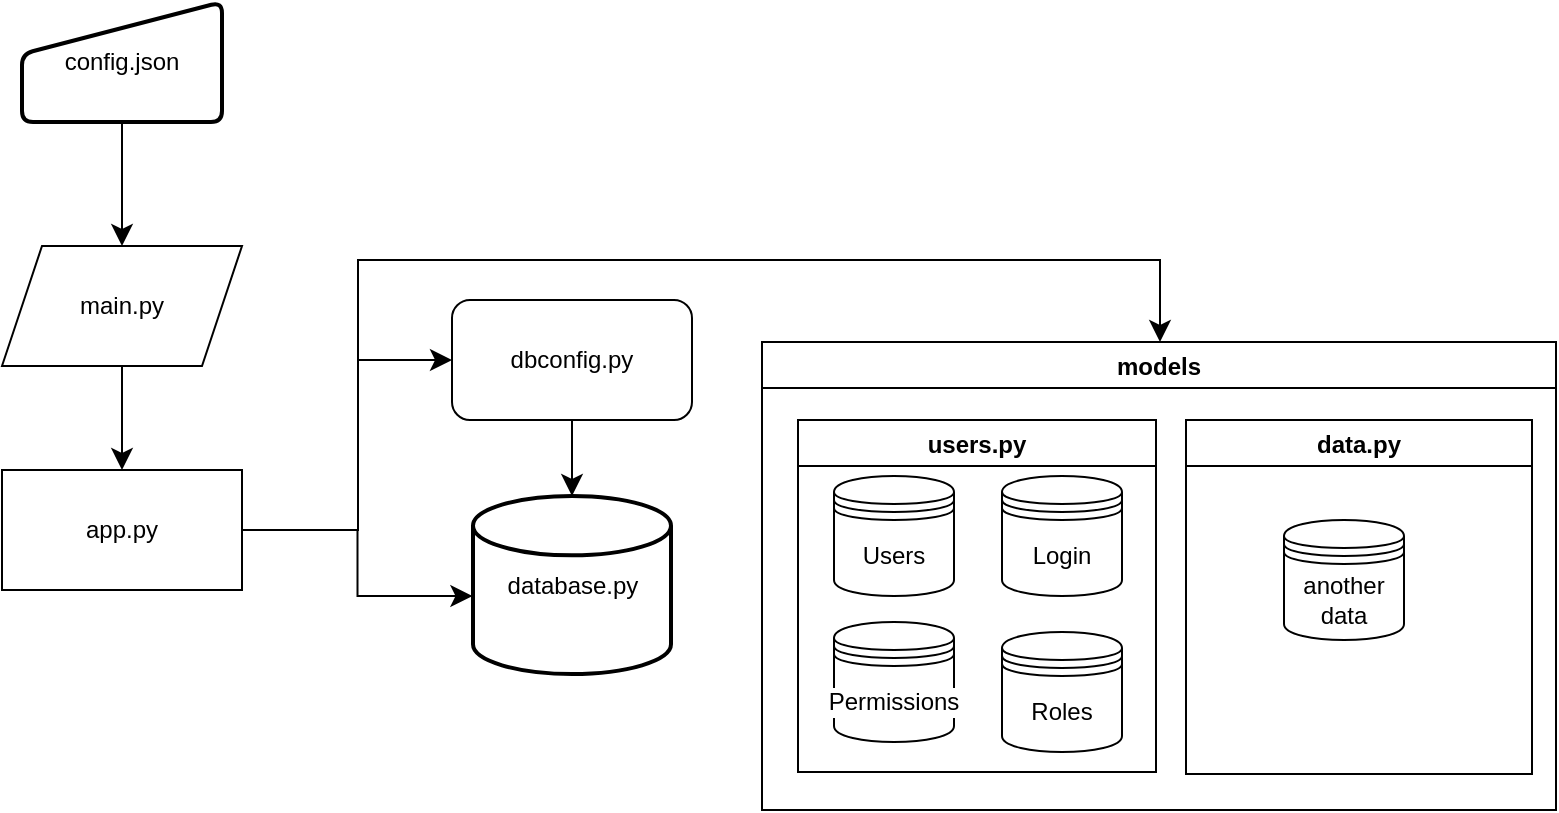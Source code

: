 <mxfile version="24.6.4" type="device">
  <diagram name="Страница — 1" id="wiehyFLyIFcD0loJ6S0l">
    <mxGraphModel dx="1595" dy="1067" grid="0" gridSize="10" guides="1" tooltips="1" connect="1" arrows="1" fold="1" page="0" pageScale="1" pageWidth="827" pageHeight="1169" math="0" shadow="0">
      <root>
        <mxCell id="0" />
        <mxCell id="1" parent="0" />
        <mxCell id="cDy0u1EddXNLAdY6VXEj-4" style="edgeStyle=orthogonalEdgeStyle;rounded=0;orthogonalLoop=1;jettySize=auto;html=1;exitX=0.5;exitY=1;exitDx=0;exitDy=0;entryX=0.5;entryY=0;entryDx=0;entryDy=0;fontSize=12;startSize=8;endSize=8;" parent="1" source="cDy0u1EddXNLAdY6VXEj-2" target="cDy0u1EddXNLAdY6VXEj-3" edge="1">
          <mxGeometry relative="1" as="geometry" />
        </mxCell>
        <mxCell id="cDy0u1EddXNLAdY6VXEj-2" value="main.py" style="shape=parallelogram;perimeter=parallelogramPerimeter;whiteSpace=wrap;html=1;fixedSize=1;" parent="1" vertex="1">
          <mxGeometry x="-79" y="-109" width="120" height="60" as="geometry" />
        </mxCell>
        <mxCell id="-dEddf8zFRjW1KIkACD0-19" style="edgeStyle=orthogonalEdgeStyle;shape=connector;rounded=0;orthogonalLoop=1;jettySize=auto;html=1;exitX=1;exitY=0.5;exitDx=0;exitDy=0;entryX=0;entryY=0.5;entryDx=0;entryDy=0;strokeColor=default;align=center;verticalAlign=middle;fontFamily=Helvetica;fontSize=12;fontColor=default;labelBackgroundColor=default;startSize=8;endArrow=classic;endSize=8;" edge="1" parent="1" source="cDy0u1EddXNLAdY6VXEj-3" target="-dEddf8zFRjW1KIkACD0-18">
          <mxGeometry relative="1" as="geometry">
            <Array as="points">
              <mxPoint x="99" y="33" />
              <mxPoint x="99" y="-52" />
            </Array>
          </mxGeometry>
        </mxCell>
        <mxCell id="-dEddf8zFRjW1KIkACD0-21" style="edgeStyle=orthogonalEdgeStyle;shape=connector;rounded=0;orthogonalLoop=1;jettySize=auto;html=1;exitX=1;exitY=0.5;exitDx=0;exitDy=0;entryX=-0.003;entryY=0.562;entryDx=0;entryDy=0;strokeColor=default;align=center;verticalAlign=middle;fontFamily=Helvetica;fontSize=12;fontColor=default;labelBackgroundColor=default;startSize=8;endArrow=classic;endSize=8;entryPerimeter=0;" edge="1" parent="1" source="cDy0u1EddXNLAdY6VXEj-3" target="-dEddf8zFRjW1KIkACD0-22">
          <mxGeometry relative="1" as="geometry">
            <mxPoint x="146" y="43" as="targetPoint" />
          </mxGeometry>
        </mxCell>
        <mxCell id="-dEddf8zFRjW1KIkACD0-35" style="edgeStyle=orthogonalEdgeStyle;shape=connector;rounded=0;orthogonalLoop=1;jettySize=auto;html=1;exitX=1;exitY=0.5;exitDx=0;exitDy=0;entryX=0.5;entryY=0;entryDx=0;entryDy=0;strokeColor=default;align=center;verticalAlign=middle;fontFamily=Helvetica;fontSize=12;fontColor=default;labelBackgroundColor=default;startSize=8;endArrow=classic;endSize=8;" edge="1" parent="1" source="cDy0u1EddXNLAdY6VXEj-3" target="-dEddf8zFRjW1KIkACD0-34">
          <mxGeometry relative="1" as="geometry">
            <Array as="points">
              <mxPoint x="99" y="33" />
              <mxPoint x="99" y="-102" />
              <mxPoint x="500" y="-102" />
              <mxPoint x="500" y="-61" />
            </Array>
          </mxGeometry>
        </mxCell>
        <mxCell id="cDy0u1EddXNLAdY6VXEj-3" value="app.py" style="rounded=0;whiteSpace=wrap;html=1;" parent="1" vertex="1">
          <mxGeometry x="-79" y="3" width="120" height="60" as="geometry" />
        </mxCell>
        <mxCell id="-dEddf8zFRjW1KIkACD0-10" style="edgeStyle=none;curved=1;rounded=0;orthogonalLoop=1;jettySize=auto;html=1;exitX=0.5;exitY=1;exitDx=0;exitDy=0;entryX=0.5;entryY=0;entryDx=0;entryDy=0;fontSize=12;startSize=8;endSize=8;" edge="1" parent="1" source="-dEddf8zFRjW1KIkACD0-9" target="cDy0u1EddXNLAdY6VXEj-2">
          <mxGeometry relative="1" as="geometry" />
        </mxCell>
        <mxCell id="-dEddf8zFRjW1KIkACD0-9" value="config.json" style="html=1;strokeWidth=2;shape=manualInput;whiteSpace=wrap;rounded=1;size=26;arcSize=11;" vertex="1" parent="1">
          <mxGeometry x="-69" y="-231" width="100" height="60" as="geometry" />
        </mxCell>
        <mxCell id="-dEddf8zFRjW1KIkACD0-18" value="dbconfig.py" style="rounded=1;whiteSpace=wrap;html=1;fontFamily=Helvetica;fontSize=12;fontColor=default;labelBackgroundColor=default;" vertex="1" parent="1">
          <mxGeometry x="146" y="-82" width="120" height="60" as="geometry" />
        </mxCell>
        <mxCell id="-dEddf8zFRjW1KIkACD0-22" value="database.py" style="strokeWidth=2;html=1;shape=mxgraph.flowchart.database;whiteSpace=wrap;fontFamily=Helvetica;fontSize=12;fontColor=default;labelBackgroundColor=default;" vertex="1" parent="1">
          <mxGeometry x="156.5" y="16" width="99" height="89" as="geometry" />
        </mxCell>
        <mxCell id="-dEddf8zFRjW1KIkACD0-23" style="edgeStyle=orthogonalEdgeStyle;shape=connector;rounded=0;orthogonalLoop=1;jettySize=auto;html=1;exitX=0.5;exitY=1;exitDx=0;exitDy=0;entryX=0.5;entryY=0;entryDx=0;entryDy=0;entryPerimeter=0;strokeColor=default;align=center;verticalAlign=middle;fontFamily=Helvetica;fontSize=12;fontColor=default;labelBackgroundColor=default;startSize=8;endArrow=classic;endSize=8;" edge="1" parent="1" source="-dEddf8zFRjW1KIkACD0-18" target="-dEddf8zFRjW1KIkACD0-22">
          <mxGeometry relative="1" as="geometry" />
        </mxCell>
        <mxCell id="-dEddf8zFRjW1KIkACD0-34" value="models" style="swimlane;fontFamily=Helvetica;fontSize=12;fontColor=default;labelBackgroundColor=default;" vertex="1" parent="1">
          <mxGeometry x="301" y="-61" width="397" height="234" as="geometry" />
        </mxCell>
        <mxCell id="-dEddf8zFRjW1KIkACD0-37" value="users.py" style="swimlane;fontFamily=Helvetica;fontSize=12;fontColor=default;labelBackgroundColor=default;" vertex="1" parent="-dEddf8zFRjW1KIkACD0-34">
          <mxGeometry x="18" y="39" width="179" height="176" as="geometry" />
        </mxCell>
        <mxCell id="-dEddf8zFRjW1KIkACD0-38" value="Users" style="shape=datastore;whiteSpace=wrap;html=1;fontFamily=Helvetica;fontSize=12;fontColor=default;labelBackgroundColor=default;" vertex="1" parent="-dEddf8zFRjW1KIkACD0-37">
          <mxGeometry x="18" y="28" width="60" height="60" as="geometry" />
        </mxCell>
        <mxCell id="-dEddf8zFRjW1KIkACD0-39" value="Login" style="shape=datastore;whiteSpace=wrap;html=1;fontFamily=Helvetica;fontSize=12;fontColor=default;labelBackgroundColor=default;" vertex="1" parent="-dEddf8zFRjW1KIkACD0-37">
          <mxGeometry x="102" y="28" width="60" height="60" as="geometry" />
        </mxCell>
        <mxCell id="-dEddf8zFRjW1KIkACD0-40" value="Permissions" style="shape=datastore;whiteSpace=wrap;html=1;fontFamily=Helvetica;fontSize=12;fontColor=default;labelBackgroundColor=default;" vertex="1" parent="-dEddf8zFRjW1KIkACD0-37">
          <mxGeometry x="18" y="101" width="60" height="60" as="geometry" />
        </mxCell>
        <mxCell id="-dEddf8zFRjW1KIkACD0-41" value="Roles" style="shape=datastore;whiteSpace=wrap;html=1;fontFamily=Helvetica;fontSize=12;fontColor=default;labelBackgroundColor=default;" vertex="1" parent="-dEddf8zFRjW1KIkACD0-37">
          <mxGeometry x="102" y="106" width="60" height="60" as="geometry" />
        </mxCell>
        <mxCell id="-dEddf8zFRjW1KIkACD0-42" value="data.py" style="swimlane;fontFamily=Helvetica;fontSize=12;fontColor=default;labelBackgroundColor=default;" vertex="1" parent="-dEddf8zFRjW1KIkACD0-34">
          <mxGeometry x="212" y="39" width="173" height="177" as="geometry" />
        </mxCell>
        <mxCell id="-dEddf8zFRjW1KIkACD0-43" value="another&lt;div&gt;data&lt;/div&gt;" style="shape=datastore;whiteSpace=wrap;html=1;fontFamily=Helvetica;fontSize=12;fontColor=default;labelBackgroundColor=default;" vertex="1" parent="-dEddf8zFRjW1KIkACD0-42">
          <mxGeometry x="49" y="50" width="60" height="60" as="geometry" />
        </mxCell>
      </root>
    </mxGraphModel>
  </diagram>
</mxfile>
